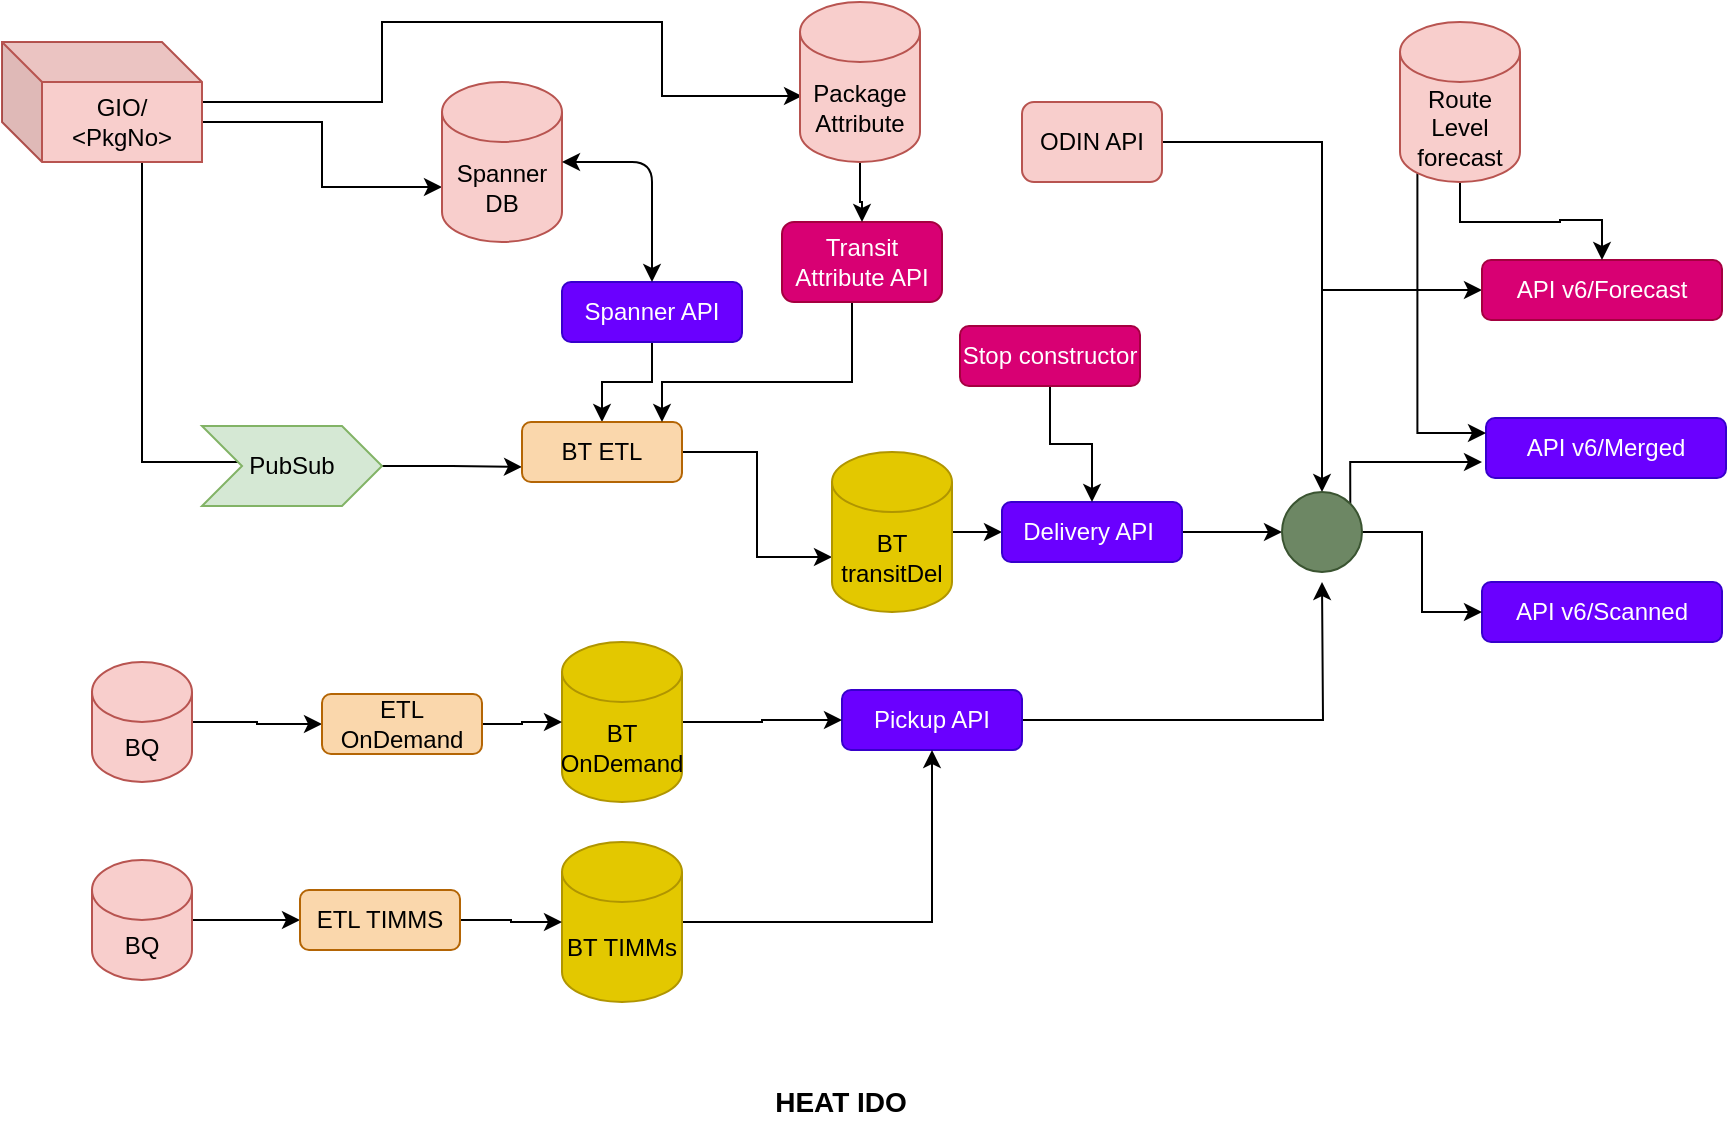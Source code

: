 <mxfile version="14.7.10" type="github">
  <diagram id="fFg92c2pQvZDjQnovCKE" name="Page-1">
    <mxGraphModel dx="1021" dy="529" grid="1" gridSize="10" guides="1" tooltips="1" connect="1" arrows="1" fold="1" page="1" pageScale="1" pageWidth="980" pageHeight="1390" math="0" shadow="0">
      <root>
        <mxCell id="0" />
        <mxCell id="1" parent="0" />
        <mxCell id="bANdUX00ldxKiqN2QLkD-5" style="edgeStyle=orthogonalEdgeStyle;rounded=0;orthogonalLoop=1;jettySize=auto;html=1;entryX=0;entryY=0;entryDx=0;entryDy=52.5;entryPerimeter=0;" parent="1" source="bANdUX00ldxKiqN2QLkD-2" target="bANdUX00ldxKiqN2QLkD-3" edge="1">
          <mxGeometry relative="1" as="geometry">
            <Array as="points">
              <mxPoint x="170" y="90" />
              <mxPoint x="170" y="123" />
            </Array>
          </mxGeometry>
        </mxCell>
        <mxCell id="SA-iDwVwZmnXe08kRZjd-3" style="edgeStyle=orthogonalEdgeStyle;rounded=0;orthogonalLoop=1;jettySize=auto;html=1;entryX=0;entryY=0.5;entryDx=0;entryDy=0;" parent="1" source="bANdUX00ldxKiqN2QLkD-2" target="bANdUX00ldxKiqN2QLkD-4" edge="1">
          <mxGeometry relative="1" as="geometry">
            <mxPoint x="80" y="260" as="targetPoint" />
            <Array as="points">
              <mxPoint x="80" y="260" />
            </Array>
          </mxGeometry>
        </mxCell>
        <mxCell id="un_jr5ibtPmmpusLno7o-3" value="" style="edgeStyle=orthogonalEdgeStyle;rounded=0;orthogonalLoop=1;jettySize=auto;html=1;entryX=0.017;entryY=0.588;entryDx=0;entryDy=0;entryPerimeter=0;" edge="1" parent="1" source="bANdUX00ldxKiqN2QLkD-2" target="un_jr5ibtPmmpusLno7o-1">
          <mxGeometry relative="1" as="geometry">
            <Array as="points">
              <mxPoint x="200" y="80" />
              <mxPoint x="200" y="40" />
              <mxPoint x="340" y="40" />
              <mxPoint x="340" y="77" />
            </Array>
          </mxGeometry>
        </mxCell>
        <mxCell id="bANdUX00ldxKiqN2QLkD-2" value="GIO/ &amp;lt;PkgNo&amp;gt;" style="shape=cube;whiteSpace=wrap;html=1;boundedLbl=1;backgroundOutline=1;darkOpacity=0.05;darkOpacity2=0.1;fillColor=#f8cecc;strokeColor=#b85450;" parent="1" vertex="1">
          <mxGeometry x="10" y="50" width="100" height="60" as="geometry" />
        </mxCell>
        <mxCell id="bANdUX00ldxKiqN2QLkD-3" value="Spanner DB" style="shape=cylinder3;whiteSpace=wrap;html=1;boundedLbl=1;backgroundOutline=1;size=15;fillColor=#f8cecc;strokeColor=#b85450;" parent="1" vertex="1">
          <mxGeometry x="230" y="70" width="60" height="80" as="geometry" />
        </mxCell>
        <mxCell id="bANdUX00ldxKiqN2QLkD-12" style="edgeStyle=orthogonalEdgeStyle;rounded=0;orthogonalLoop=1;jettySize=auto;html=1;entryX=0;entryY=0.75;entryDx=0;entryDy=0;" parent="1" source="bANdUX00ldxKiqN2QLkD-4" target="bANdUX00ldxKiqN2QLkD-9" edge="1">
          <mxGeometry relative="1" as="geometry" />
        </mxCell>
        <mxCell id="bANdUX00ldxKiqN2QLkD-4" value="PubSub" style="shape=step;perimeter=stepPerimeter;whiteSpace=wrap;html=1;fixedSize=1;fillColor=#d5e8d4;strokeColor=#82b366;" parent="1" vertex="1">
          <mxGeometry x="110" y="242" width="90" height="40" as="geometry" />
        </mxCell>
        <mxCell id="bANdUX00ldxKiqN2QLkD-13" style="edgeStyle=orthogonalEdgeStyle;rounded=0;orthogonalLoop=1;jettySize=auto;html=1;entryX=0.5;entryY=0;entryDx=0;entryDy=0;" parent="1" source="bANdUX00ldxKiqN2QLkD-7" target="bANdUX00ldxKiqN2QLkD-9" edge="1">
          <mxGeometry relative="1" as="geometry" />
        </mxCell>
        <mxCell id="bANdUX00ldxKiqN2QLkD-7" value="Spanner API" style="rounded=1;whiteSpace=wrap;html=1;fillColor=#6a00ff;strokeColor=#3700CC;fontColor=#ffffff;" parent="1" vertex="1">
          <mxGeometry x="290" y="170" width="90" height="30" as="geometry" />
        </mxCell>
        <mxCell id="bANdUX00ldxKiqN2QLkD-8" value="" style="endArrow=classic;startArrow=classic;html=1;entryX=1;entryY=0.5;entryDx=0;entryDy=0;entryPerimeter=0;exitX=0.5;exitY=0;exitDx=0;exitDy=0;" parent="1" source="bANdUX00ldxKiqN2QLkD-7" target="bANdUX00ldxKiqN2QLkD-3" edge="1">
          <mxGeometry width="50" height="50" relative="1" as="geometry">
            <mxPoint x="400" y="250" as="sourcePoint" />
            <mxPoint x="450" y="200" as="targetPoint" />
            <Array as="points">
              <mxPoint x="335" y="110" />
            </Array>
          </mxGeometry>
        </mxCell>
        <mxCell id="bANdUX00ldxKiqN2QLkD-11" style="edgeStyle=orthogonalEdgeStyle;rounded=0;orthogonalLoop=1;jettySize=auto;html=1;entryX=0;entryY=0;entryDx=0;entryDy=52.5;entryPerimeter=0;" parent="1" source="bANdUX00ldxKiqN2QLkD-9" target="bANdUX00ldxKiqN2QLkD-10" edge="1">
          <mxGeometry relative="1" as="geometry" />
        </mxCell>
        <mxCell id="bANdUX00ldxKiqN2QLkD-9" value="BT ETL" style="rounded=1;whiteSpace=wrap;html=1;fillColor=#fad7ac;strokeColor=#b46504;" parent="1" vertex="1">
          <mxGeometry x="270" y="240" width="80" height="30" as="geometry" />
        </mxCell>
        <mxCell id="bANdUX00ldxKiqN2QLkD-23" value="" style="edgeStyle=orthogonalEdgeStyle;rounded=0;orthogonalLoop=1;jettySize=auto;html=1;" parent="1" source="bANdUX00ldxKiqN2QLkD-10" target="bANdUX00ldxKiqN2QLkD-21" edge="1">
          <mxGeometry relative="1" as="geometry" />
        </mxCell>
        <mxCell id="bANdUX00ldxKiqN2QLkD-10" value="BT&lt;br&gt;transitDel" style="shape=cylinder3;whiteSpace=wrap;html=1;boundedLbl=1;backgroundOutline=1;size=15;fillColor=#e3c800;strokeColor=#B09500;fontColor=#000000;" parent="1" vertex="1">
          <mxGeometry x="425" y="255" width="60" height="80" as="geometry" />
        </mxCell>
        <mxCell id="bANdUX00ldxKiqN2QLkD-15" style="edgeStyle=orthogonalEdgeStyle;rounded=0;orthogonalLoop=1;jettySize=auto;html=1;entryX=0.875;entryY=0;entryDx=0;entryDy=0;entryPerimeter=0;" parent="1" source="bANdUX00ldxKiqN2QLkD-14" target="bANdUX00ldxKiqN2QLkD-9" edge="1">
          <mxGeometry relative="1" as="geometry">
            <Array as="points">
              <mxPoint x="435" y="220" />
              <mxPoint x="340" y="220" />
            </Array>
          </mxGeometry>
        </mxCell>
        <mxCell id="bANdUX00ldxKiqN2QLkD-14" value="Transit Attribute API" style="rounded=1;whiteSpace=wrap;html=1;fillColor=#d80073;strokeColor=#A50040;fontColor=#ffffff;" parent="1" vertex="1">
          <mxGeometry x="400" y="140" width="80" height="40" as="geometry" />
        </mxCell>
        <mxCell id="bANdUX00ldxKiqN2QLkD-16" value="API v6/Scanned" style="rounded=1;whiteSpace=wrap;html=1;fillColor=#6a00ff;strokeColor=#3700CC;fontColor=#ffffff;" parent="1" vertex="1">
          <mxGeometry x="750" y="320" width="120" height="30" as="geometry" />
        </mxCell>
        <mxCell id="un_jr5ibtPmmpusLno7o-12" style="edgeStyle=orthogonalEdgeStyle;rounded=0;orthogonalLoop=1;jettySize=auto;html=1;" edge="1" parent="1" source="bANdUX00ldxKiqN2QLkD-19">
          <mxGeometry relative="1" as="geometry">
            <mxPoint x="670" y="320" as="targetPoint" />
          </mxGeometry>
        </mxCell>
        <mxCell id="bANdUX00ldxKiqN2QLkD-19" value="Pickup API" style="rounded=1;whiteSpace=wrap;html=1;fillColor=#6a00ff;strokeColor=#3700CC;fontColor=#ffffff;" parent="1" vertex="1">
          <mxGeometry x="430" y="374" width="90" height="30" as="geometry" />
        </mxCell>
        <mxCell id="un_jr5ibtPmmpusLno7o-11" value="" style="edgeStyle=orthogonalEdgeStyle;rounded=0;orthogonalLoop=1;jettySize=auto;html=1;" edge="1" parent="1" source="bANdUX00ldxKiqN2QLkD-21" target="un_jr5ibtPmmpusLno7o-10">
          <mxGeometry relative="1" as="geometry" />
        </mxCell>
        <mxCell id="bANdUX00ldxKiqN2QLkD-21" value="Delivery API&amp;nbsp;" style="rounded=1;whiteSpace=wrap;html=1;fillColor=#6a00ff;strokeColor=#3700CC;fontColor=#ffffff;" parent="1" vertex="1">
          <mxGeometry x="510" y="280" width="90" height="30" as="geometry" />
        </mxCell>
        <mxCell id="un_jr5ibtPmmpusLno7o-13" style="edgeStyle=orthogonalEdgeStyle;rounded=0;orthogonalLoop=1;jettySize=auto;html=1;entryX=0.5;entryY=0;entryDx=0;entryDy=0;" edge="1" parent="1" source="bANdUX00ldxKiqN2QLkD-24" target="un_jr5ibtPmmpusLno7o-10">
          <mxGeometry relative="1" as="geometry" />
        </mxCell>
        <mxCell id="un_jr5ibtPmmpusLno7o-21" style="edgeStyle=orthogonalEdgeStyle;rounded=0;orthogonalLoop=1;jettySize=auto;html=1;entryX=0;entryY=0.5;entryDx=0;entryDy=0;" edge="1" parent="1" source="bANdUX00ldxKiqN2QLkD-24" target="un_jr5ibtPmmpusLno7o-16">
          <mxGeometry relative="1" as="geometry" />
        </mxCell>
        <mxCell id="bANdUX00ldxKiqN2QLkD-24" value="ODIN API" style="rounded=1;whiteSpace=wrap;html=1;fillColor=#f8cecc;strokeColor=#b85450;" parent="1" vertex="1">
          <mxGeometry x="520" y="80" width="70" height="40" as="geometry" />
        </mxCell>
        <mxCell id="bANdUX00ldxKiqN2QLkD-32" style="edgeStyle=orthogonalEdgeStyle;rounded=0;orthogonalLoop=1;jettySize=auto;html=1;entryX=0;entryY=0.5;entryDx=0;entryDy=0;" parent="1" source="bANdUX00ldxKiqN2QLkD-26" target="bANdUX00ldxKiqN2QLkD-19" edge="1">
          <mxGeometry relative="1" as="geometry" />
        </mxCell>
        <mxCell id="bANdUX00ldxKiqN2QLkD-26" value="BT OnDemand" style="shape=cylinder3;whiteSpace=wrap;html=1;boundedLbl=1;backgroundOutline=1;size=15;fillColor=#e3c800;strokeColor=#B09500;fontColor=#000000;" parent="1" vertex="1">
          <mxGeometry x="290" y="350" width="60" height="80" as="geometry" />
        </mxCell>
        <mxCell id="bANdUX00ldxKiqN2QLkD-33" style="edgeStyle=orthogonalEdgeStyle;rounded=0;orthogonalLoop=1;jettySize=auto;html=1;entryX=0.5;entryY=1;entryDx=0;entryDy=0;" parent="1" source="bANdUX00ldxKiqN2QLkD-27" target="bANdUX00ldxKiqN2QLkD-19" edge="1">
          <mxGeometry relative="1" as="geometry" />
        </mxCell>
        <mxCell id="bANdUX00ldxKiqN2QLkD-27" value="BT TIMMs" style="shape=cylinder3;whiteSpace=wrap;html=1;boundedLbl=1;backgroundOutline=1;size=15;fillColor=#e3c800;strokeColor=#B09500;fontColor=#000000;" parent="1" vertex="1">
          <mxGeometry x="290" y="450" width="60" height="80" as="geometry" />
        </mxCell>
        <mxCell id="un_jr5ibtPmmpusLno7o-6" value="" style="edgeStyle=orthogonalEdgeStyle;rounded=0;orthogonalLoop=1;jettySize=auto;html=1;entryX=0;entryY=0.5;entryDx=0;entryDy=0;" edge="1" parent="1" source="bANdUX00ldxKiqN2QLkD-28" target="un_jr5ibtPmmpusLno7o-4">
          <mxGeometry relative="1" as="geometry" />
        </mxCell>
        <mxCell id="bANdUX00ldxKiqN2QLkD-28" value="BQ" style="shape=cylinder3;whiteSpace=wrap;html=1;boundedLbl=1;backgroundOutline=1;size=15;fillColor=#f8cecc;strokeColor=#b85450;" parent="1" vertex="1">
          <mxGeometry x="55" y="360" width="50" height="60" as="geometry" />
        </mxCell>
        <mxCell id="un_jr5ibtPmmpusLno7o-8" value="" style="edgeStyle=orthogonalEdgeStyle;rounded=0;orthogonalLoop=1;jettySize=auto;html=1;" edge="1" parent="1" source="bANdUX00ldxKiqN2QLkD-29" target="un_jr5ibtPmmpusLno7o-5">
          <mxGeometry relative="1" as="geometry" />
        </mxCell>
        <mxCell id="bANdUX00ldxKiqN2QLkD-29" value="BQ" style="shape=cylinder3;whiteSpace=wrap;html=1;boundedLbl=1;backgroundOutline=1;size=15;fillColor=#f8cecc;strokeColor=#b85450;" parent="1" vertex="1">
          <mxGeometry x="55" y="459" width="50" height="60" as="geometry" />
        </mxCell>
        <mxCell id="un_jr5ibtPmmpusLno7o-2" value="" style="edgeStyle=orthogonalEdgeStyle;rounded=0;orthogonalLoop=1;jettySize=auto;html=1;" edge="1" parent="1" source="un_jr5ibtPmmpusLno7o-1" target="bANdUX00ldxKiqN2QLkD-14">
          <mxGeometry relative="1" as="geometry" />
        </mxCell>
        <mxCell id="un_jr5ibtPmmpusLno7o-1" value="Package Attribute" style="shape=cylinder3;whiteSpace=wrap;html=1;boundedLbl=1;backgroundOutline=1;size=15;fillColor=#f8cecc;strokeColor=#b85450;" vertex="1" parent="1">
          <mxGeometry x="409" y="30" width="60" height="80" as="geometry" />
        </mxCell>
        <mxCell id="un_jr5ibtPmmpusLno7o-7" value="" style="edgeStyle=orthogonalEdgeStyle;rounded=0;orthogonalLoop=1;jettySize=auto;html=1;" edge="1" parent="1" source="un_jr5ibtPmmpusLno7o-4" target="bANdUX00ldxKiqN2QLkD-26">
          <mxGeometry relative="1" as="geometry" />
        </mxCell>
        <mxCell id="un_jr5ibtPmmpusLno7o-4" value="ETL OnDemand" style="rounded=1;whiteSpace=wrap;html=1;fillColor=#fad7ac;strokeColor=#b46504;" vertex="1" parent="1">
          <mxGeometry x="170" y="376" width="80" height="30" as="geometry" />
        </mxCell>
        <mxCell id="un_jr5ibtPmmpusLno7o-9" value="" style="edgeStyle=orthogonalEdgeStyle;rounded=0;orthogonalLoop=1;jettySize=auto;html=1;" edge="1" parent="1" source="un_jr5ibtPmmpusLno7o-5" target="bANdUX00ldxKiqN2QLkD-27">
          <mxGeometry relative="1" as="geometry" />
        </mxCell>
        <mxCell id="un_jr5ibtPmmpusLno7o-5" value="ETL TIMMS" style="rounded=1;whiteSpace=wrap;html=1;fillColor=#fad7ac;strokeColor=#b46504;" vertex="1" parent="1">
          <mxGeometry x="159" y="474" width="80" height="30" as="geometry" />
        </mxCell>
        <mxCell id="un_jr5ibtPmmpusLno7o-14" value="" style="edgeStyle=orthogonalEdgeStyle;rounded=0;orthogonalLoop=1;jettySize=auto;html=1;" edge="1" parent="1" source="un_jr5ibtPmmpusLno7o-10" target="bANdUX00ldxKiqN2QLkD-16">
          <mxGeometry relative="1" as="geometry">
            <Array as="points">
              <mxPoint x="720" y="295" />
              <mxPoint x="720" y="335" />
            </Array>
          </mxGeometry>
        </mxCell>
        <mxCell id="un_jr5ibtPmmpusLno7o-17" style="edgeStyle=orthogonalEdgeStyle;rounded=0;orthogonalLoop=1;jettySize=auto;html=1;exitX=1;exitY=0;exitDx=0;exitDy=0;" edge="1" parent="1" source="un_jr5ibtPmmpusLno7o-10">
          <mxGeometry relative="1" as="geometry">
            <mxPoint x="750" y="260" as="targetPoint" />
            <Array as="points">
              <mxPoint x="684" y="260" />
            </Array>
          </mxGeometry>
        </mxCell>
        <mxCell id="un_jr5ibtPmmpusLno7o-10" value="" style="ellipse;whiteSpace=wrap;html=1;aspect=fixed;fillColor=#6d8764;strokeColor=#3A5431;fontColor=#ffffff;" vertex="1" parent="1">
          <mxGeometry x="650" y="275" width="40" height="40" as="geometry" />
        </mxCell>
        <mxCell id="un_jr5ibtPmmpusLno7o-15" value="API v6/Merged" style="rounded=1;whiteSpace=wrap;html=1;fillColor=#6a00ff;strokeColor=#3700CC;fontColor=#ffffff;" vertex="1" parent="1">
          <mxGeometry x="752" y="238" width="120" height="30" as="geometry" />
        </mxCell>
        <mxCell id="un_jr5ibtPmmpusLno7o-16" value="API v6/Forecast" style="rounded=1;whiteSpace=wrap;html=1;fillColor=#d80073;strokeColor=#A50040;fontColor=#ffffff;" vertex="1" parent="1">
          <mxGeometry x="750" y="159" width="120" height="30" as="geometry" />
        </mxCell>
        <mxCell id="un_jr5ibtPmmpusLno7o-19" style="edgeStyle=orthogonalEdgeStyle;rounded=0;orthogonalLoop=1;jettySize=auto;html=1;entryX=0.5;entryY=0;entryDx=0;entryDy=0;" edge="1" parent="1" source="un_jr5ibtPmmpusLno7o-18" target="un_jr5ibtPmmpusLno7o-16">
          <mxGeometry relative="1" as="geometry" />
        </mxCell>
        <mxCell id="un_jr5ibtPmmpusLno7o-20" style="edgeStyle=orthogonalEdgeStyle;rounded=0;orthogonalLoop=1;jettySize=auto;html=1;exitX=0.145;exitY=1;exitDx=0;exitDy=-4.35;exitPerimeter=0;entryX=0;entryY=0.25;entryDx=0;entryDy=0;" edge="1" parent="1" source="un_jr5ibtPmmpusLno7o-18" target="un_jr5ibtPmmpusLno7o-15">
          <mxGeometry relative="1" as="geometry" />
        </mxCell>
        <mxCell id="un_jr5ibtPmmpusLno7o-18" value="Route Level forecast" style="shape=cylinder3;whiteSpace=wrap;html=1;boundedLbl=1;backgroundOutline=1;size=15;fillColor=#f8cecc;strokeColor=#b85450;" vertex="1" parent="1">
          <mxGeometry x="709" y="40" width="60" height="80" as="geometry" />
        </mxCell>
        <mxCell id="un_jr5ibtPmmpusLno7o-23" value="" style="edgeStyle=orthogonalEdgeStyle;rounded=0;orthogonalLoop=1;jettySize=auto;html=1;" edge="1" parent="1" source="un_jr5ibtPmmpusLno7o-22" target="bANdUX00ldxKiqN2QLkD-21">
          <mxGeometry relative="1" as="geometry" />
        </mxCell>
        <mxCell id="un_jr5ibtPmmpusLno7o-22" value="Stop constructor" style="rounded=1;whiteSpace=wrap;html=1;fillColor=#d80073;strokeColor=#A50040;fontColor=#ffffff;" vertex="1" parent="1">
          <mxGeometry x="489" y="192" width="90" height="30" as="geometry" />
        </mxCell>
        <mxCell id="un_jr5ibtPmmpusLno7o-24" value="&lt;b&gt;&lt;font style=&quot;font-size: 14px&quot;&gt;HEAT IDO&lt;/font&gt;&lt;/b&gt;" style="text;html=1;align=center;verticalAlign=middle;resizable=0;points=[];autosize=1;strokeColor=none;" vertex="1" parent="1">
          <mxGeometry x="389" y="570" width="80" height="20" as="geometry" />
        </mxCell>
      </root>
    </mxGraphModel>
  </diagram>
</mxfile>

